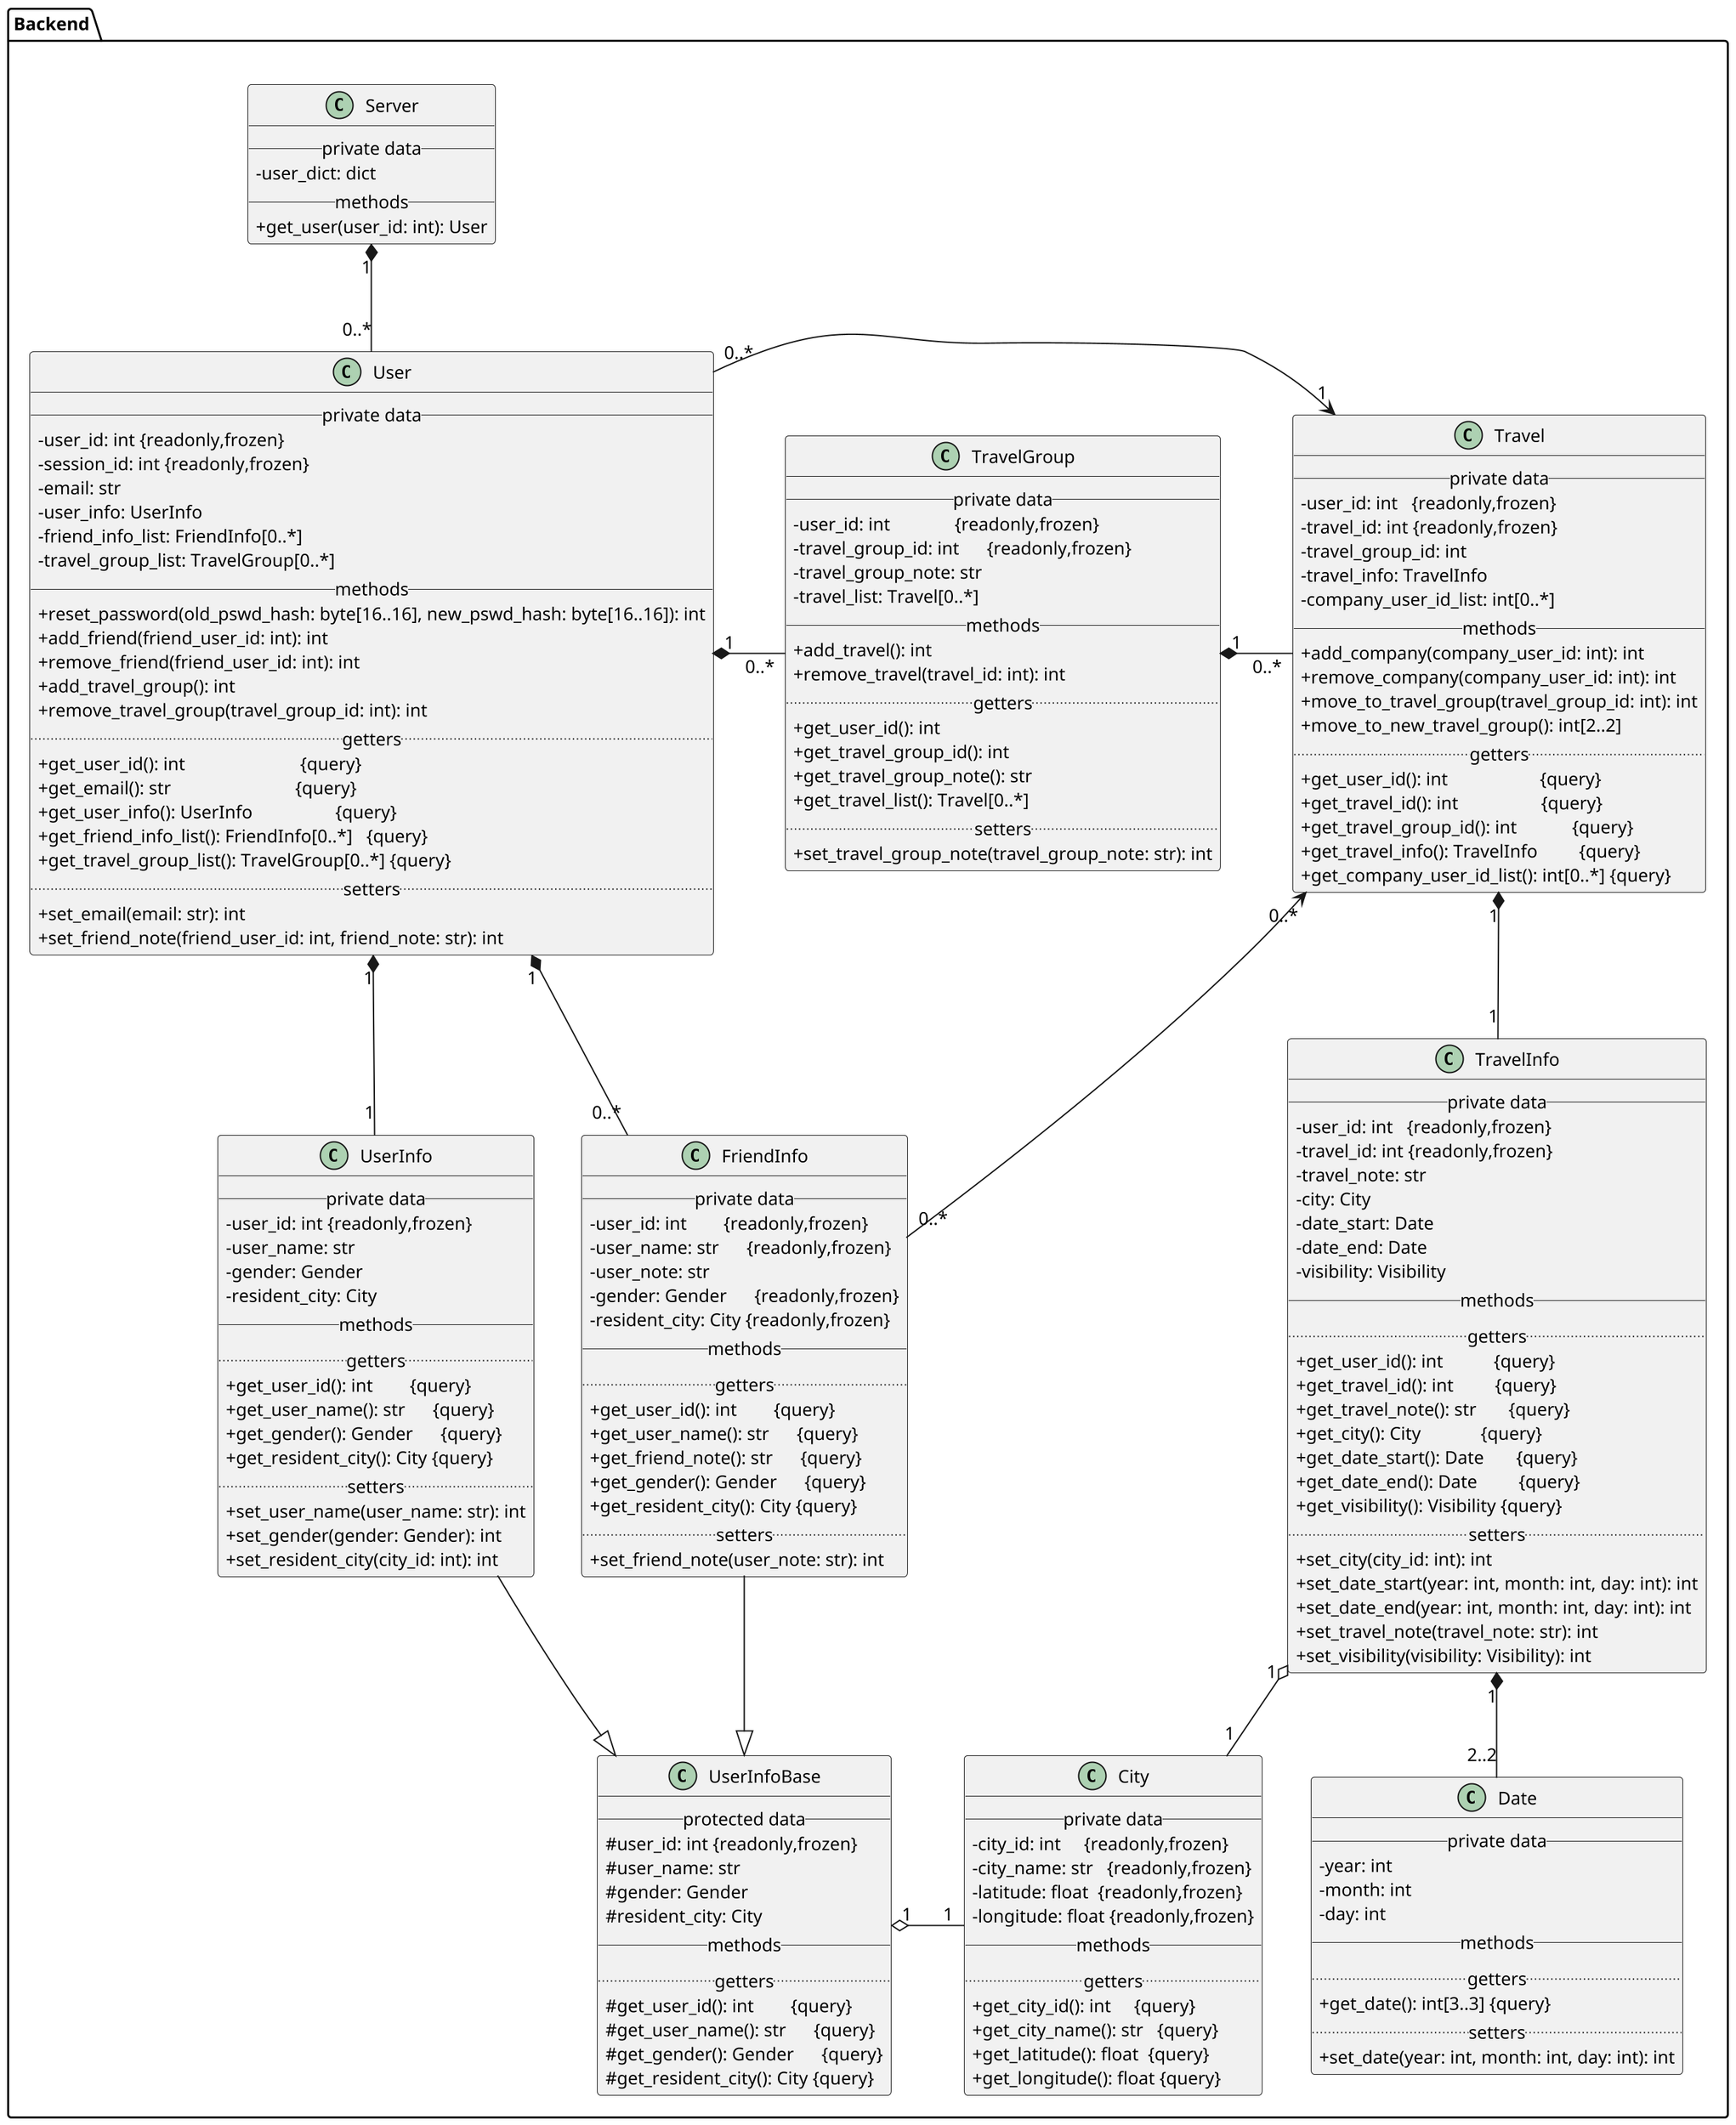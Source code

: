 @startuml ClassDiagram.backend

skinparam Dpi 200
skinparam DefaultFont {
    Name Menlo
    Size 13
    Style bold
}
skinparam ClassAttributeIconSize 0

namespace Backend {
    class Server {
        __ private data __
        - user_dict: dict
        __ methods __
        + get_user(user_id: int): User
    }

    class User {
        __ private data __
        - user_id: int {readonly,frozen}
        - session_id: int {readonly,frozen}
        - email: str
        - user_info: UserInfo
        - friend_info_list: FriendInfo[0..*]
        - travel_group_list: TravelGroup[0..*]
        __ methods __
        + reset_password(old_pswd_hash: byte[16..16], new_pswd_hash: byte[16..16]): int
        + add_friend(friend_user_id: int): int
        + remove_friend(friend_user_id: int): int
        + add_travel_group(): int
        + remove_travel_group(travel_group_id: int): int
        .. getters ..
        + get_user_id(): int                         {query}
        + get_email(): str                           {query}
        + get_user_info(): UserInfo                  {query}
        + get_friend_info_list(): FriendInfo[0..*]   {query}
        + get_travel_group_list(): TravelGroup[0..*] {query}
        .. setters ..
        + set_email(email: str): int
        + set_friend_note(friend_user_id: int, friend_note: str): int
    }

    class UserInfoBase {
        __ protected data __
        # user_id: int {readonly,frozen}
        # user_name: str
        # gender: Gender
        # resident_city: City
        __ methods __
        .. getters ..
        # get_user_id(): int        {query}
        # get_user_name(): str      {query}
        # get_gender(): Gender      {query}
        # get_resident_city(): City {query}
    }

    class UserInfo {
        __ private data __
        - user_id: int {readonly,frozen}
        - user_name: str
        - gender: Gender
        - resident_city: City
        __ methods __
        .. getters ..
        + get_user_id(): int        {query}
        + get_user_name(): str      {query}
        + get_gender(): Gender      {query}
        + get_resident_city(): City {query}
        .. setters ..
        + set_user_name(user_name: str): int
        + set_gender(gender: Gender): int
        + set_resident_city(city_id: int): int
    }

    class FriendInfo {
        __ private data __
        - user_id: int        {readonly,frozen}
        - user_name: str      {readonly,frozen}
        - user_note: str
        - gender: Gender      {readonly,frozen}
        - resident_city: City {readonly,frozen}
        __ methods __
        .. getters ..
        + get_user_id(): int        {query}
        + get_user_name(): str      {query}
        + get_friend_note(): str      {query}
        + get_gender(): Gender      {query}
        + get_resident_city(): City {query}
        .. setters ..
        + set_friend_note(user_note: str): int
    }

    class TravelGroup {
        __ private data __
        - user_id: int              {readonly,frozen}
        - travel_group_id: int      {readonly,frozen}
        - travel_group_note: str
        - travel_list: Travel[0..*]
        __ methods __
        + add_travel(): int
        + remove_travel(travel_id: int): int
        .. getters ..
        + get_user_id(): int
        + get_travel_group_id(): int
        + get_travel_group_note(): str
        + get_travel_list(): Travel[0..*]
        .. setters ..
        + set_travel_group_note(travel_group_note: str): int
    }

    class Travel {
        __ private data __
        - user_id: int   {readonly,frozen}
        - travel_id: int {readonly,frozen}
        - travel_group_id: int
        - travel_info: TravelInfo
        - company_user_id_list: int[0..*]
        __ methods __
        + add_company(company_user_id: int): int
        + remove_company(company_user_id: int): int
        + move_to_travel_group(travel_group_id: int): int
        + move_to_new_travel_group(): int[2..2]
        .. getters ..
        + get_user_id(): int                    {query}
        + get_travel_id(): int                  {query}
        + get_travel_group_id(): int            {query}
        + get_travel_info(): TravelInfo         {query}
        + get_company_user_id_list(): int[0..*] {query}
    }

    class TravelInfo {
        __ private data __
        - user_id: int   {readonly,frozen}
        - travel_id: int {readonly,frozen}
        - travel_note: str
        - city: City
        - date_start: Date
        - date_end: Date
        - visibility: Visibility
        __ methods __
        .. getters ..
        + get_user_id(): int           {query}
        + get_travel_id(): int         {query}
        + get_travel_note(): str       {query}
        + get_city(): City             {query}
        + get_date_start(): Date       {query}
        + get_date_end(): Date         {query}
        + get_visibility(): Visibility {query}
        .. setters ..
        + set_city(city_id: int): int
        + set_date_start(year: int, month: int, day: int): int
        + set_date_end(year: int, month: int, day: int): int
        + set_travel_note(travel_note: str): int
        + set_visibility(visibility: Visibility): int
    }

    class City {
        __ private data __
        - city_id: int     {readonly,frozen}
        - city_name: str   {readonly,frozen}
        - latitude: float  {readonly,frozen}
        - longitude: float {readonly,frozen}
        __ methods __
        .. getters ..
        + get_city_id(): int     {query}
        + get_city_name(): str   {query}
        + get_latitude(): float  {query}
        + get_longitude(): float {query}
    }

    class Date {
        __ private data __
        - year: int
        - month: int
        - day: int
        __ methods __
        .. getters ..
        + get_date(): int[3..3] {query}
        .. setters ..
        + set_date(year: int, month: int, day: int): int
    }

    Server       "1"    *-down-  "0..*" User
    User         "1"    *-down-  "1"    UserInfo
    User         "1"    *-down-  "0..*" FriendInfo
    User         "1"    *-right- "0..*" TravelGroup : "     "
    UserInfo            -down-|>        UserInfoBase
    FriendInfo          -down-|>        UserInfoBase
    UserInfoBase "1"    o-right- "1"    City : "     "
    TravelGroup  "1"    *-right- "0..*" Travel : "     "
    Travel       "1"    *-down-  "1"    TravelInfo
    User         "0..*" -right-> "1"    Travel : "     "
    FriendInfo   "0..*" -up->    "0..*" Travel
    TravelInfo   "1"    o-down-  "1"    City
    TravelInfo   "1"    *-down-  "2..2" Date

    UserInfo -[hidden] FriendInfo
}

@enduml
